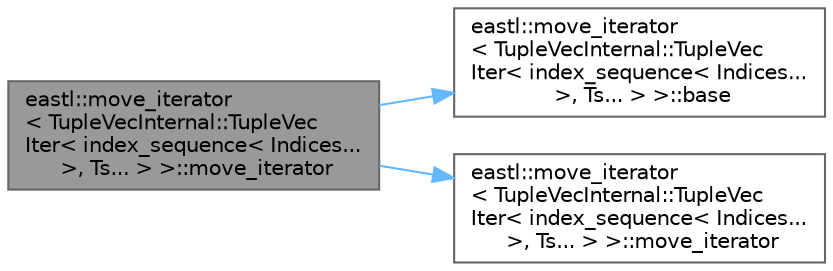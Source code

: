 digraph "eastl::move_iterator&lt; TupleVecInternal::TupleVecIter&lt; index_sequence&lt; Indices... &gt;, Ts... &gt; &gt;::move_iterator"
{
 // LATEX_PDF_SIZE
  bgcolor="transparent";
  edge [fontname=Helvetica,fontsize=10,labelfontname=Helvetica,labelfontsize=10];
  node [fontname=Helvetica,fontsize=10,shape=box,height=0.2,width=0.4];
  rankdir="LR";
  Node1 [id="Node000001",label="eastl::move_iterator\l\< TupleVecInternal::TupleVec\lIter\< index_sequence\< Indices...\l \>, Ts... \> \>::move_iterator",height=0.2,width=0.4,color="gray40", fillcolor="grey60", style="filled", fontcolor="black",tooltip=" "];
  Node1 -> Node2 [id="edge3_Node000001_Node000002",color="steelblue1",style="solid",tooltip=" "];
  Node2 [id="Node000002",label="eastl::move_iterator\l\< TupleVecInternal::TupleVec\lIter\< index_sequence\< Indices...\l \>, Ts... \> \>::base",height=0.2,width=0.4,color="grey40", fillcolor="white", style="filled",URL="$classeastl_1_1move__iterator_3_01_tuple_vec_internal_1_1_tuple_vec_iter_3_01index__sequence_3_0153674f49add4763b7f4cbf0d64ee9b75.html#a1d436b89e3efe784204b61c24b320864",tooltip=" "];
  Node1 -> Node3 [id="edge4_Node000001_Node000003",color="steelblue1",style="solid",tooltip=" "];
  Node3 [id="Node000003",label="eastl::move_iterator\l\< TupleVecInternal::TupleVec\lIter\< index_sequence\< Indices...\l \>, Ts... \> \>::move_iterator",height=0.2,width=0.4,color="grey40", fillcolor="white", style="filled",URL="$classeastl_1_1move__iterator_3_01_tuple_vec_internal_1_1_tuple_vec_iter_3_01index__sequence_3_0153674f49add4763b7f4cbf0d64ee9b75.html#a5571c37f7bdb2d4295f7ce091a7cd3c3",tooltip=" "];
}
